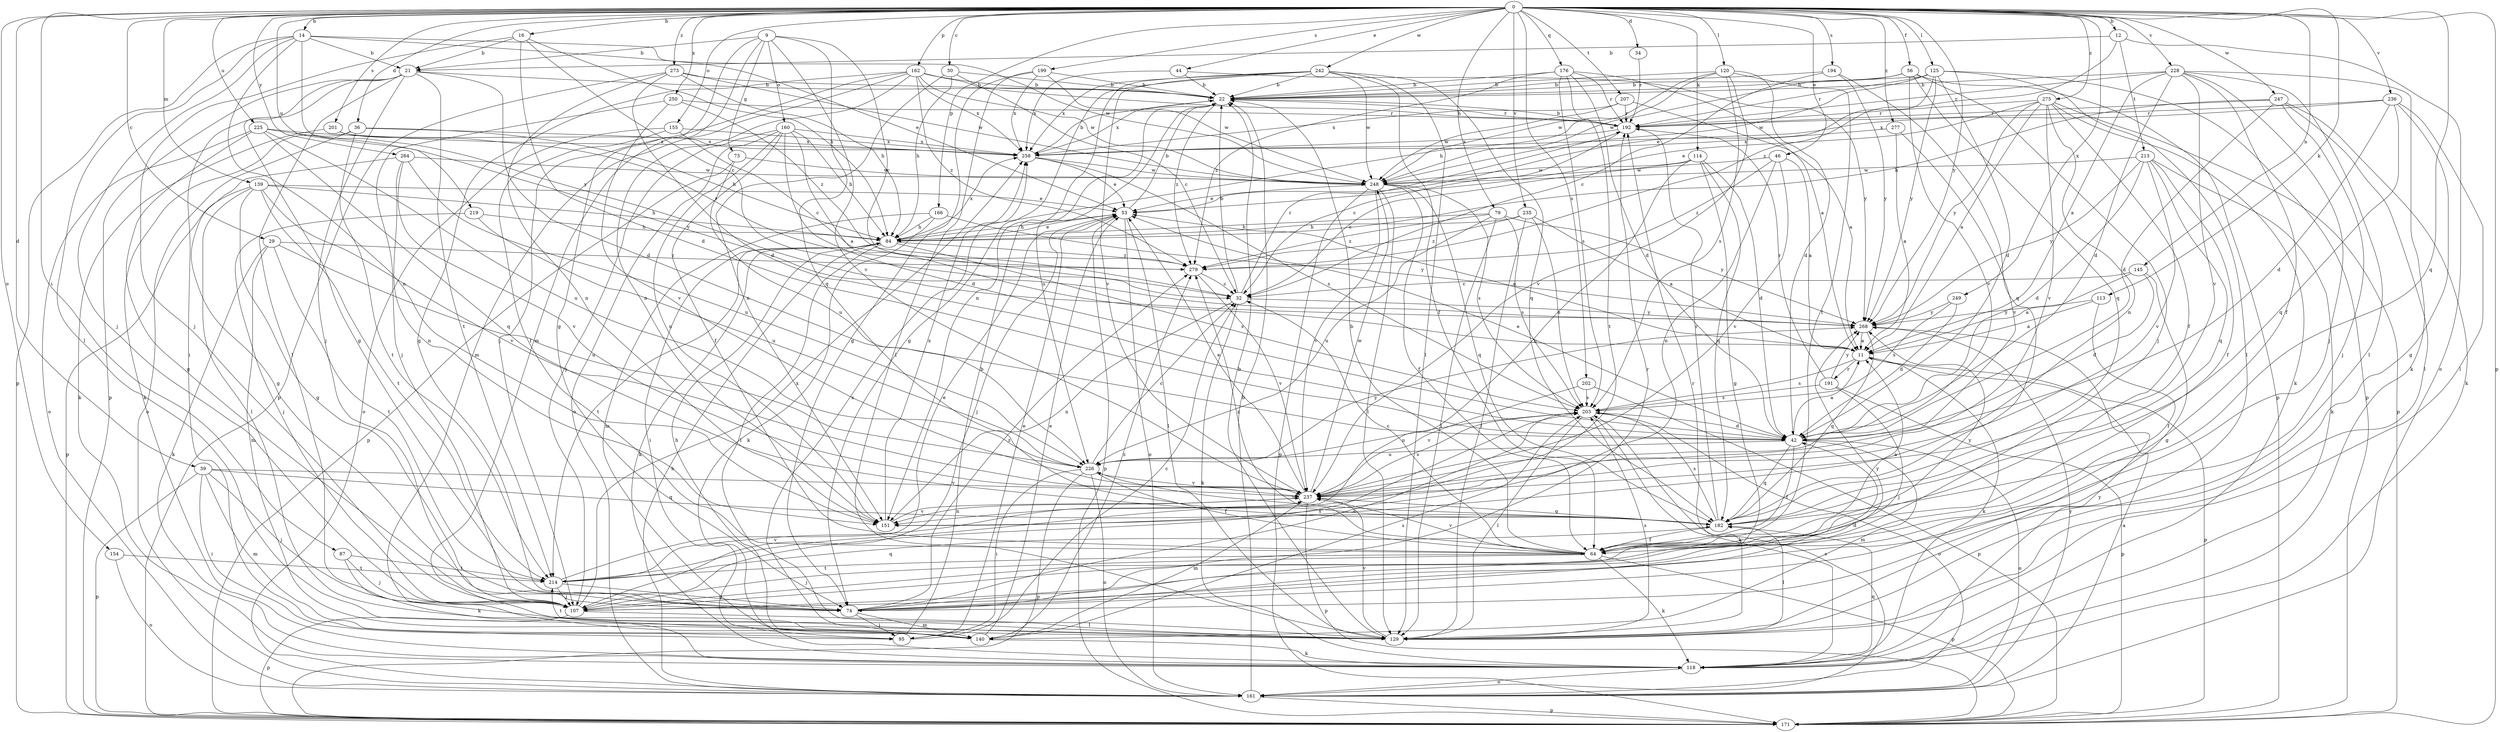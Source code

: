 strict digraph  {
0;
9;
11;
12;
14;
16;
21;
22;
29;
30;
32;
34;
36;
39;
42;
44;
46;
53;
56;
64;
73;
74;
79;
84;
87;
95;
107;
113;
114;
118;
120;
125;
129;
139;
140;
145;
151;
154;
155;
160;
161;
162;
166;
171;
176;
182;
191;
192;
194;
199;
201;
202;
203;
207;
213;
214;
219;
225;
226;
228;
235;
236;
237;
242;
247;
248;
249;
250;
258;
264;
268;
273;
275;
277;
279;
0 -> 12  [label=b];
0 -> 14  [label=b];
0 -> 16  [label=b];
0 -> 29  [label=c];
0 -> 30  [label=c];
0 -> 34  [label=d];
0 -> 36  [label=d];
0 -> 39  [label=d];
0 -> 44  [label=e];
0 -> 46  [label=e];
0 -> 56  [label=f];
0 -> 79  [label=h];
0 -> 87  [label=i];
0 -> 113  [label=k];
0 -> 114  [label=k];
0 -> 120  [label=l];
0 -> 125  [label=l];
0 -> 139  [label=m];
0 -> 145  [label=n];
0 -> 154  [label=o];
0 -> 155  [label=o];
0 -> 162  [label=p];
0 -> 166  [label=p];
0 -> 171  [label=p];
0 -> 176  [label=q];
0 -> 182  [label=q];
0 -> 194  [label=s];
0 -> 199  [label=s];
0 -> 201  [label=s];
0 -> 202  [label=s];
0 -> 207  [label=t];
0 -> 219  [label=u];
0 -> 225  [label=u];
0 -> 228  [label=v];
0 -> 235  [label=v];
0 -> 236  [label=v];
0 -> 242  [label=w];
0 -> 247  [label=w];
0 -> 249  [label=x];
0 -> 250  [label=x];
0 -> 264  [label=y];
0 -> 268  [label=y];
0 -> 273  [label=z];
0 -> 275  [label=z];
0 -> 277  [label=z];
9 -> 21  [label=b];
9 -> 32  [label=c];
9 -> 73  [label=g];
9 -> 74  [label=g];
9 -> 140  [label=m];
9 -> 160  [label=o];
9 -> 182  [label=q];
9 -> 237  [label=v];
11 -> 53  [label=e];
11 -> 118  [label=k];
11 -> 171  [label=p];
11 -> 191  [label=r];
11 -> 203  [label=s];
12 -> 21  [label=b];
12 -> 161  [label=o];
12 -> 213  [label=t];
12 -> 279  [label=z];
14 -> 21  [label=b];
14 -> 53  [label=e];
14 -> 107  [label=j];
14 -> 129  [label=l];
14 -> 151  [label=n];
14 -> 171  [label=p];
14 -> 248  [label=w];
14 -> 268  [label=y];
16 -> 21  [label=b];
16 -> 32  [label=c];
16 -> 42  [label=d];
16 -> 84  [label=h];
16 -> 107  [label=j];
21 -> 22  [label=b];
21 -> 42  [label=d];
21 -> 74  [label=g];
21 -> 95  [label=i];
21 -> 107  [label=j];
21 -> 129  [label=l];
21 -> 171  [label=p];
21 -> 214  [label=t];
22 -> 192  [label=r];
22 -> 226  [label=u];
22 -> 258  [label=x];
22 -> 279  [label=z];
29 -> 118  [label=k];
29 -> 140  [label=m];
29 -> 214  [label=t];
29 -> 226  [label=u];
29 -> 279  [label=z];
30 -> 22  [label=b];
30 -> 32  [label=c];
30 -> 84  [label=h];
30 -> 151  [label=n];
32 -> 22  [label=b];
32 -> 118  [label=k];
32 -> 151  [label=n];
32 -> 192  [label=r];
32 -> 268  [label=y];
34 -> 192  [label=r];
36 -> 84  [label=h];
36 -> 118  [label=k];
36 -> 161  [label=o];
36 -> 214  [label=t];
36 -> 258  [label=x];
39 -> 95  [label=i];
39 -> 107  [label=j];
39 -> 140  [label=m];
39 -> 171  [label=p];
39 -> 182  [label=q];
39 -> 237  [label=v];
42 -> 11  [label=a];
42 -> 53  [label=e];
42 -> 64  [label=f];
42 -> 140  [label=m];
42 -> 161  [label=o];
42 -> 182  [label=q];
42 -> 226  [label=u];
44 -> 22  [label=b];
44 -> 258  [label=x];
44 -> 268  [label=y];
46 -> 11  [label=a];
46 -> 151  [label=n];
46 -> 237  [label=v];
46 -> 248  [label=w];
46 -> 279  [label=z];
53 -> 22  [label=b];
53 -> 84  [label=h];
53 -> 107  [label=j];
53 -> 129  [label=l];
53 -> 161  [label=o];
53 -> 171  [label=p];
56 -> 22  [label=b];
56 -> 107  [label=j];
56 -> 171  [label=p];
56 -> 182  [label=q];
56 -> 237  [label=v];
56 -> 248  [label=w];
64 -> 11  [label=a];
64 -> 22  [label=b];
64 -> 32  [label=c];
64 -> 107  [label=j];
64 -> 118  [label=k];
64 -> 171  [label=p];
64 -> 214  [label=t];
64 -> 237  [label=v];
64 -> 268  [label=y];
64 -> 279  [label=z];
73 -> 171  [label=p];
73 -> 226  [label=u];
73 -> 248  [label=w];
74 -> 42  [label=d];
74 -> 95  [label=i];
74 -> 140  [label=m];
74 -> 192  [label=r];
74 -> 203  [label=s];
74 -> 268  [label=y];
74 -> 279  [label=z];
79 -> 84  [label=h];
79 -> 129  [label=l];
79 -> 203  [label=s];
79 -> 226  [label=u];
79 -> 268  [label=y];
79 -> 279  [label=z];
84 -> 53  [label=e];
84 -> 95  [label=i];
84 -> 118  [label=k];
84 -> 129  [label=l];
84 -> 203  [label=s];
84 -> 214  [label=t];
84 -> 258  [label=x];
84 -> 279  [label=z];
87 -> 107  [label=j];
87 -> 118  [label=k];
87 -> 214  [label=t];
95 -> 22  [label=b];
95 -> 32  [label=c];
95 -> 53  [label=e];
107 -> 129  [label=l];
107 -> 171  [label=p];
107 -> 203  [label=s];
107 -> 258  [label=x];
113 -> 11  [label=a];
113 -> 64  [label=f];
113 -> 268  [label=y];
114 -> 32  [label=c];
114 -> 42  [label=d];
114 -> 74  [label=g];
114 -> 151  [label=n];
114 -> 182  [label=q];
114 -> 248  [label=w];
118 -> 161  [label=o];
118 -> 182  [label=q];
118 -> 268  [label=y];
120 -> 22  [label=b];
120 -> 42  [label=d];
120 -> 64  [label=f];
120 -> 84  [label=h];
120 -> 203  [label=s];
120 -> 237  [label=v];
120 -> 248  [label=w];
125 -> 22  [label=b];
125 -> 42  [label=d];
125 -> 53  [label=e];
125 -> 129  [label=l];
125 -> 171  [label=p];
125 -> 192  [label=r];
125 -> 248  [label=w];
125 -> 268  [label=y];
129 -> 22  [label=b];
129 -> 192  [label=r];
129 -> 203  [label=s];
129 -> 214  [label=t];
129 -> 237  [label=v];
139 -> 53  [label=e];
139 -> 74  [label=g];
139 -> 84  [label=h];
139 -> 129  [label=l];
139 -> 171  [label=p];
139 -> 214  [label=t];
139 -> 237  [label=v];
140 -> 53  [label=e];
140 -> 84  [label=h];
140 -> 118  [label=k];
140 -> 203  [label=s];
140 -> 258  [label=x];
140 -> 279  [label=z];
145 -> 11  [label=a];
145 -> 32  [label=c];
145 -> 42  [label=d];
145 -> 74  [label=g];
151 -> 237  [label=v];
151 -> 258  [label=x];
154 -> 161  [label=o];
154 -> 214  [label=t];
155 -> 32  [label=c];
155 -> 64  [label=f];
155 -> 161  [label=o];
155 -> 258  [label=x];
160 -> 11  [label=a];
160 -> 42  [label=d];
160 -> 64  [label=f];
160 -> 84  [label=h];
160 -> 107  [label=j];
160 -> 151  [label=n];
160 -> 161  [label=o];
160 -> 258  [label=x];
161 -> 11  [label=a];
161 -> 22  [label=b];
161 -> 84  [label=h];
161 -> 171  [label=p];
161 -> 203  [label=s];
161 -> 268  [label=y];
162 -> 22  [label=b];
162 -> 74  [label=g];
162 -> 107  [label=j];
162 -> 140  [label=m];
162 -> 151  [label=n];
162 -> 192  [label=r];
162 -> 248  [label=w];
162 -> 258  [label=x];
162 -> 279  [label=z];
166 -> 84  [label=h];
166 -> 118  [label=k];
166 -> 140  [label=m];
166 -> 268  [label=y];
176 -> 11  [label=a];
176 -> 22  [label=b];
176 -> 42  [label=d];
176 -> 192  [label=r];
176 -> 203  [label=s];
176 -> 214  [label=t];
176 -> 279  [label=z];
182 -> 64  [label=f];
182 -> 129  [label=l];
182 -> 192  [label=r];
182 -> 203  [label=s];
182 -> 226  [label=u];
191 -> 107  [label=j];
191 -> 171  [label=p];
191 -> 192  [label=r];
191 -> 203  [label=s];
191 -> 268  [label=y];
192 -> 22  [label=b];
192 -> 32  [label=c];
192 -> 258  [label=x];
194 -> 22  [label=b];
194 -> 32  [label=c];
194 -> 182  [label=q];
194 -> 268  [label=y];
199 -> 22  [label=b];
199 -> 74  [label=g];
199 -> 129  [label=l];
199 -> 248  [label=w];
199 -> 258  [label=x];
201 -> 118  [label=k];
201 -> 258  [label=x];
201 -> 279  [label=z];
202 -> 171  [label=p];
202 -> 203  [label=s];
202 -> 237  [label=v];
203 -> 42  [label=d];
203 -> 118  [label=k];
203 -> 129  [label=l];
203 -> 161  [label=o];
203 -> 226  [label=u];
207 -> 11  [label=a];
207 -> 192  [label=r];
207 -> 248  [label=w];
207 -> 258  [label=x];
213 -> 42  [label=d];
213 -> 64  [label=f];
213 -> 118  [label=k];
213 -> 182  [label=q];
213 -> 237  [label=v];
213 -> 248  [label=w];
213 -> 268  [label=y];
214 -> 53  [label=e];
214 -> 74  [label=g];
214 -> 107  [label=j];
214 -> 182  [label=q];
214 -> 237  [label=v];
219 -> 84  [label=h];
219 -> 107  [label=j];
219 -> 226  [label=u];
225 -> 74  [label=g];
225 -> 161  [label=o];
225 -> 182  [label=q];
225 -> 226  [label=u];
225 -> 258  [label=x];
225 -> 268  [label=y];
226 -> 32  [label=c];
226 -> 64  [label=f];
226 -> 95  [label=i];
226 -> 161  [label=o];
226 -> 171  [label=p];
226 -> 237  [label=v];
226 -> 268  [label=y];
228 -> 11  [label=a];
228 -> 22  [label=b];
228 -> 42  [label=d];
228 -> 64  [label=f];
228 -> 107  [label=j];
228 -> 118  [label=k];
228 -> 129  [label=l];
228 -> 192  [label=r];
228 -> 237  [label=v];
235 -> 11  [label=a];
235 -> 84  [label=h];
235 -> 129  [label=l];
235 -> 203  [label=s];
235 -> 279  [label=z];
236 -> 42  [label=d];
236 -> 74  [label=g];
236 -> 129  [label=l];
236 -> 182  [label=q];
236 -> 192  [label=r];
236 -> 258  [label=x];
237 -> 53  [label=e];
237 -> 140  [label=m];
237 -> 151  [label=n];
237 -> 171  [label=p];
237 -> 182  [label=q];
237 -> 203  [label=s];
237 -> 248  [label=w];
242 -> 22  [label=b];
242 -> 64  [label=f];
242 -> 74  [label=g];
242 -> 129  [label=l];
242 -> 151  [label=n];
242 -> 182  [label=q];
242 -> 237  [label=v];
242 -> 248  [label=w];
242 -> 258  [label=x];
247 -> 42  [label=d];
247 -> 84  [label=h];
247 -> 107  [label=j];
247 -> 118  [label=k];
247 -> 129  [label=l];
247 -> 192  [label=r];
248 -> 53  [label=e];
248 -> 64  [label=f];
248 -> 129  [label=l];
248 -> 171  [label=p];
248 -> 182  [label=q];
248 -> 203  [label=s];
248 -> 237  [label=v];
249 -> 42  [label=d];
249 -> 203  [label=s];
249 -> 268  [label=y];
250 -> 107  [label=j];
250 -> 192  [label=r];
250 -> 237  [label=v];
250 -> 279  [label=z];
258 -> 22  [label=b];
258 -> 53  [label=e];
258 -> 203  [label=s];
258 -> 248  [label=w];
264 -> 74  [label=g];
264 -> 151  [label=n];
264 -> 226  [label=u];
264 -> 237  [label=v];
264 -> 248  [label=w];
268 -> 11  [label=a];
268 -> 182  [label=q];
273 -> 22  [label=b];
273 -> 42  [label=d];
273 -> 84  [label=h];
273 -> 151  [label=n];
273 -> 171  [label=p];
273 -> 248  [label=w];
275 -> 11  [label=a];
275 -> 53  [label=e];
275 -> 64  [label=f];
275 -> 118  [label=k];
275 -> 151  [label=n];
275 -> 171  [label=p];
275 -> 192  [label=r];
275 -> 237  [label=v];
275 -> 268  [label=y];
277 -> 11  [label=a];
277 -> 237  [label=v];
277 -> 258  [label=x];
279 -> 32  [label=c];
279 -> 237  [label=v];
}

